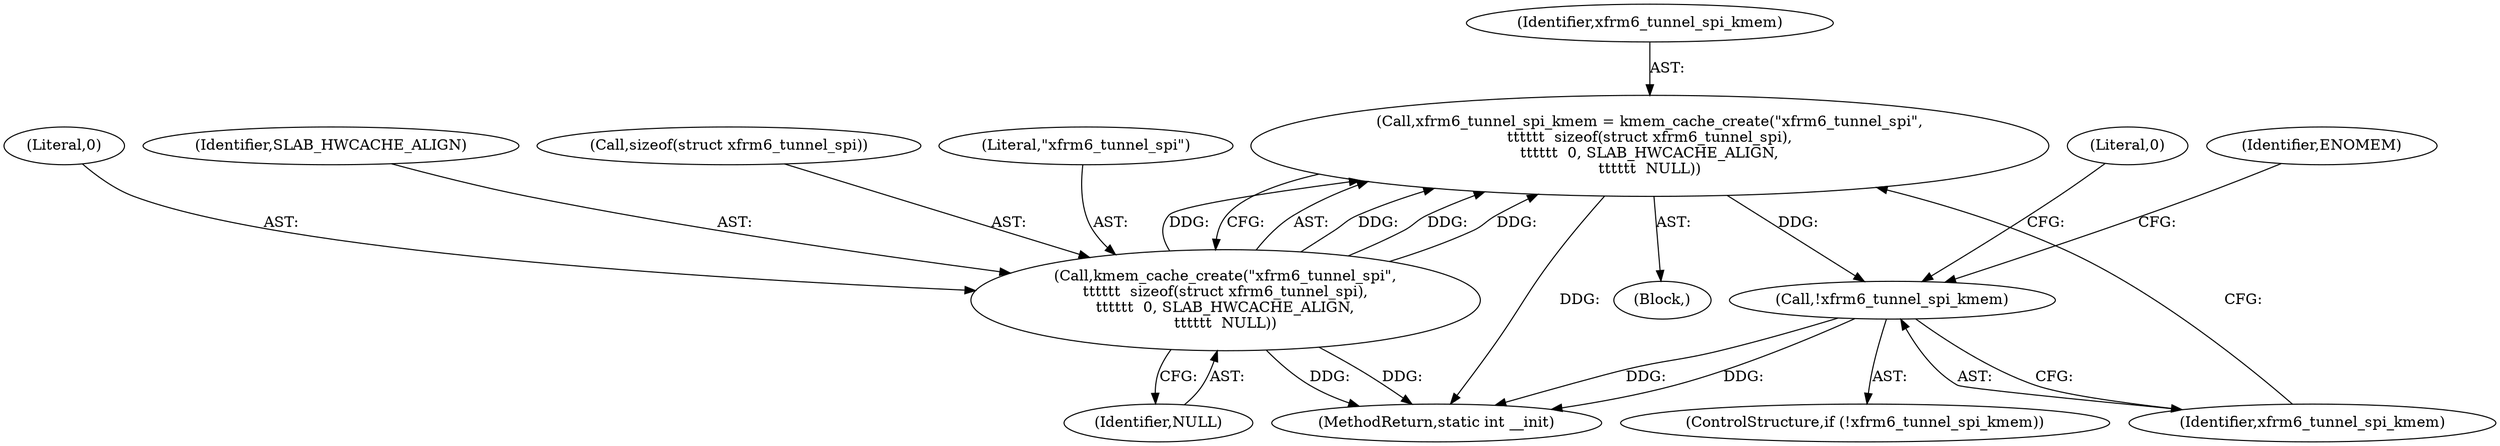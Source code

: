 digraph "1_linux_d5aa407f59f5b83d2c50ec88f5bf56d40f1f8978_5@API" {
"1000103" [label="(Call,xfrm6_tunnel_spi_kmem = kmem_cache_create(\"xfrm6_tunnel_spi\",\n\t\t\t\t\t\t  sizeof(struct xfrm6_tunnel_spi),\n\t\t\t\t\t\t  0, SLAB_HWCACHE_ALIGN,\n\t\t\t\t\t\t  NULL))"];
"1000105" [label="(Call,kmem_cache_create(\"xfrm6_tunnel_spi\",\n\t\t\t\t\t\t  sizeof(struct xfrm6_tunnel_spi),\n\t\t\t\t\t\t  0, SLAB_HWCACHE_ALIGN,\n\t\t\t\t\t\t  NULL))"];
"1000113" [label="(Call,!xfrm6_tunnel_spi_kmem)"];
"1000109" [label="(Literal,0)"];
"1000110" [label="(Identifier,SLAB_HWCACHE_ALIGN)"];
"1000112" [label="(ControlStructure,if (!xfrm6_tunnel_spi_kmem))"];
"1000111" [label="(Identifier,NULL)"];
"1000107" [label="(Call,sizeof(struct xfrm6_tunnel_spi))"];
"1000104" [label="(Identifier,xfrm6_tunnel_spi_kmem)"];
"1000102" [label="(Block,)"];
"1000114" [label="(Identifier,xfrm6_tunnel_spi_kmem)"];
"1000105" [label="(Call,kmem_cache_create(\"xfrm6_tunnel_spi\",\n\t\t\t\t\t\t  sizeof(struct xfrm6_tunnel_spi),\n\t\t\t\t\t\t  0, SLAB_HWCACHE_ALIGN,\n\t\t\t\t\t\t  NULL))"];
"1000113" [label="(Call,!xfrm6_tunnel_spi_kmem)"];
"1000117" [label="(Identifier,ENOMEM)"];
"1000119" [label="(Literal,0)"];
"1000103" [label="(Call,xfrm6_tunnel_spi_kmem = kmem_cache_create(\"xfrm6_tunnel_spi\",\n\t\t\t\t\t\t  sizeof(struct xfrm6_tunnel_spi),\n\t\t\t\t\t\t  0, SLAB_HWCACHE_ALIGN,\n\t\t\t\t\t\t  NULL))"];
"1000120" [label="(MethodReturn,static int __init)"];
"1000106" [label="(Literal,\"xfrm6_tunnel_spi\")"];
"1000103" -> "1000102"  [label="AST: "];
"1000103" -> "1000105"  [label="CFG: "];
"1000104" -> "1000103"  [label="AST: "];
"1000105" -> "1000103"  [label="AST: "];
"1000114" -> "1000103"  [label="CFG: "];
"1000103" -> "1000120"  [label="DDG: "];
"1000105" -> "1000103"  [label="DDG: "];
"1000105" -> "1000103"  [label="DDG: "];
"1000105" -> "1000103"  [label="DDG: "];
"1000105" -> "1000103"  [label="DDG: "];
"1000103" -> "1000113"  [label="DDG: "];
"1000105" -> "1000111"  [label="CFG: "];
"1000106" -> "1000105"  [label="AST: "];
"1000107" -> "1000105"  [label="AST: "];
"1000109" -> "1000105"  [label="AST: "];
"1000110" -> "1000105"  [label="AST: "];
"1000111" -> "1000105"  [label="AST: "];
"1000105" -> "1000120"  [label="DDG: "];
"1000105" -> "1000120"  [label="DDG: "];
"1000113" -> "1000112"  [label="AST: "];
"1000113" -> "1000114"  [label="CFG: "];
"1000114" -> "1000113"  [label="AST: "];
"1000117" -> "1000113"  [label="CFG: "];
"1000119" -> "1000113"  [label="CFG: "];
"1000113" -> "1000120"  [label="DDG: "];
"1000113" -> "1000120"  [label="DDG: "];
}
